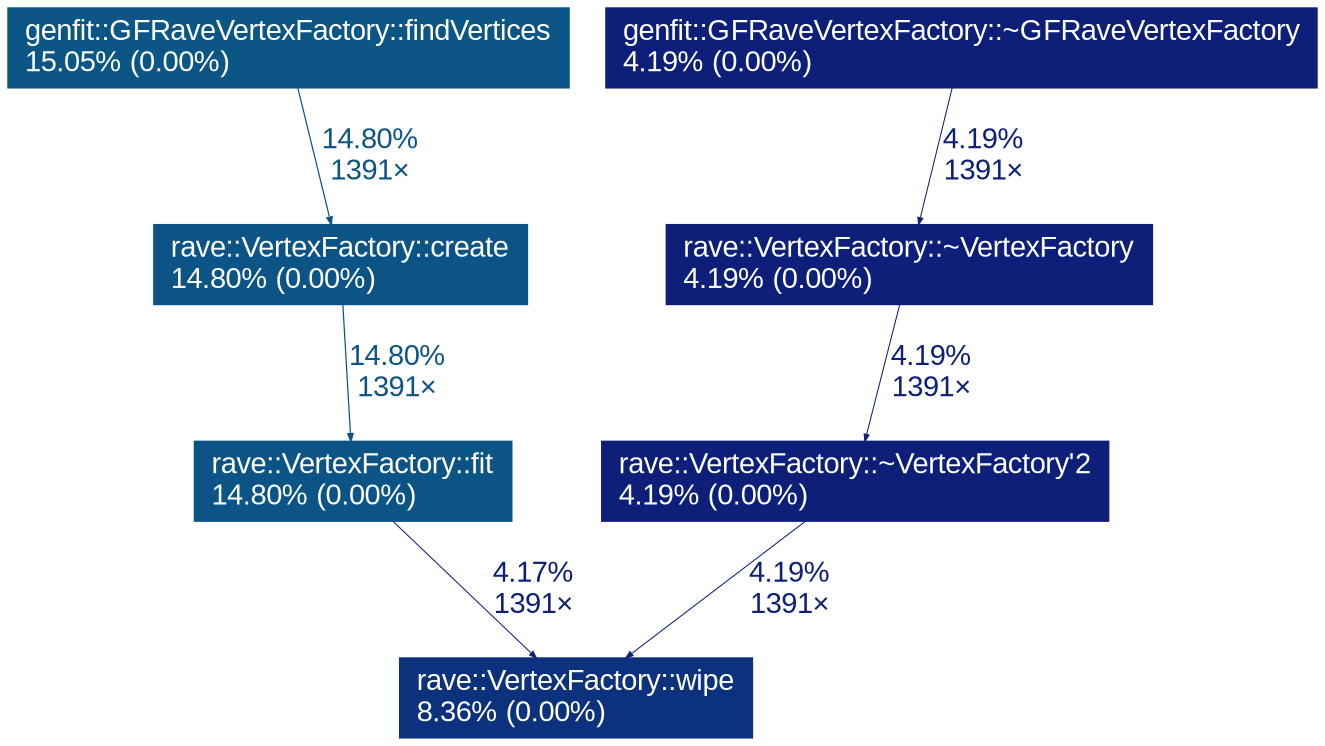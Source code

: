 digraph {
	graph [fontname=Arial];
	node [fontcolor=white,
		fontname=Arial,
		label="\N",
		shape=box,
		style=filled
	];
	edge [fontname=Arial];
	"genfit::GFRaveVertexFactory::findVertices(std::vector<genfit::GFRaveVertex*, std::allocator<genfit::GFRaveVertex*> >*, std::vector<\
genfit::Track*, std::allocator<genfit::Track*> > const&, bool)"	[color="#0c5686",
		fontcolor="#ffffff",
		label="genfit::GFRaveVertexFactory::findVertices\l15.05% (0.00%)\l"];
	"rave::VertexFactory::create(std::vector<rave::Track, std::allocator<rave::Track> > const&, bool) const"	[color="#0c5486",
		fontcolor="#ffffff",
		label="rave::VertexFactory::create\l14.80% (0.00%)\l"];
	"genfit::GFRaveVertexFactory::findVertices(std::vector<genfit::GFRaveVertex*, std::allocator<genfit::GFRaveVertex*> >*, std::vector<\
genfit::Track*, std::allocator<genfit::Track*> > const&, bool)" -> "rave::VertexFactory::create(std::vector<rave::Track, std::allocator<rave::Track> > const&, bool) const"	[arrowsize=0.38,
		color="#0c5486",
		fontcolor="#0c5486",
		label="14.80%\n1391×",
		penwidth=0.59];
	"rave::VertexFactory::fit(std::vector<rave::Track, std::allocator<rave::Track> > const&, std::vector<rave::Track, std::allocator<\
rave::Track> > const&, rave::VertexReconstructor const&, rave::Point3D const&, bool, bool, bool) const"	[color="#0c5486",
		fontcolor="#ffffff",
		label="rave::VertexFactory::fit\l14.80% (0.00%)\l"];
	"rave::VertexFactory::create(std::vector<rave::Track, std::allocator<rave::Track> > const&, bool) const" -> "rave::VertexFactory::fit(std::vector<rave::Track, std::allocator<rave::Track> > const&, std::vector<rave::Track, std::allocator<\
rave::Track> > const&, rave::VertexReconstructor const&, rave::Point3D const&, bool, bool, bool) const"	[arrowsize=0.38,
		color="#0c5486",
		fontcolor="#0c5486",
		label="14.80%\n1391×",
		penwidth=0.59];
	"rave::VertexFactory::wipe() const"	[color="#0d327d",
		fontcolor="#ffffff",
		label="rave::VertexFactory::wipe\l8.36% (0.00%)\l"];
	"rave::VertexFactory::fit(std::vector<rave::Track, std::allocator<rave::Track> > const&, std::vector<rave::Track, std::allocator<\
rave::Track> > const&, rave::VertexReconstructor const&, rave::Point3D const&, bool, bool, bool) const" -> "rave::VertexFactory::wipe() const"	[arrowsize=0.35,
		color="#0d1f78",
		fontcolor="#0d1f78",
		label="4.17%\n1391×",
		penwidth=0.50];
	"genfit::GFRaveVertexFactory::~GFRaveVertexFactory()"	[color="#0d1f78",
		fontcolor="#ffffff",
		label="genfit::GFRaveVertexFactory::~GFRaveVertexFactory\l4.19% (0.00%)\l"];
	"rave::VertexFactory::~VertexFactory()"	[color="#0d1f78",
		fontcolor="#ffffff",
		label="rave::VertexFactory::~VertexFactory\l4.19% (0.00%)\l"];
	"genfit::GFRaveVertexFactory::~GFRaveVertexFactory()" -> "rave::VertexFactory::~VertexFactory()"	[arrowsize=0.35,
		color="#0d1f78",
		fontcolor="#0d1f78",
		label="4.19%\n1391×",
		penwidth=0.50];
	"rave::VertexFactory::~VertexFactory()'2"	[color="#0d1f78",
		fontcolor="#ffffff",
		label="rave::VertexFactory::~VertexFactory'2\l4.19% (0.00%)\l"];
	"rave::VertexFactory::~VertexFactory()" -> "rave::VertexFactory::~VertexFactory()'2"	[arrowsize=0.35,
		color="#0d1f78",
		fontcolor="#0d1f78",
		label="4.19%\n1391×",
		penwidth=0.50];
	"rave::VertexFactory::~VertexFactory()'2" -> "rave::VertexFactory::wipe() const"	[arrowsize=0.35,
		color="#0d1f78",
		fontcolor="#0d1f78",
		label="4.19%\n1391×",
		penwidth=0.50];
}
